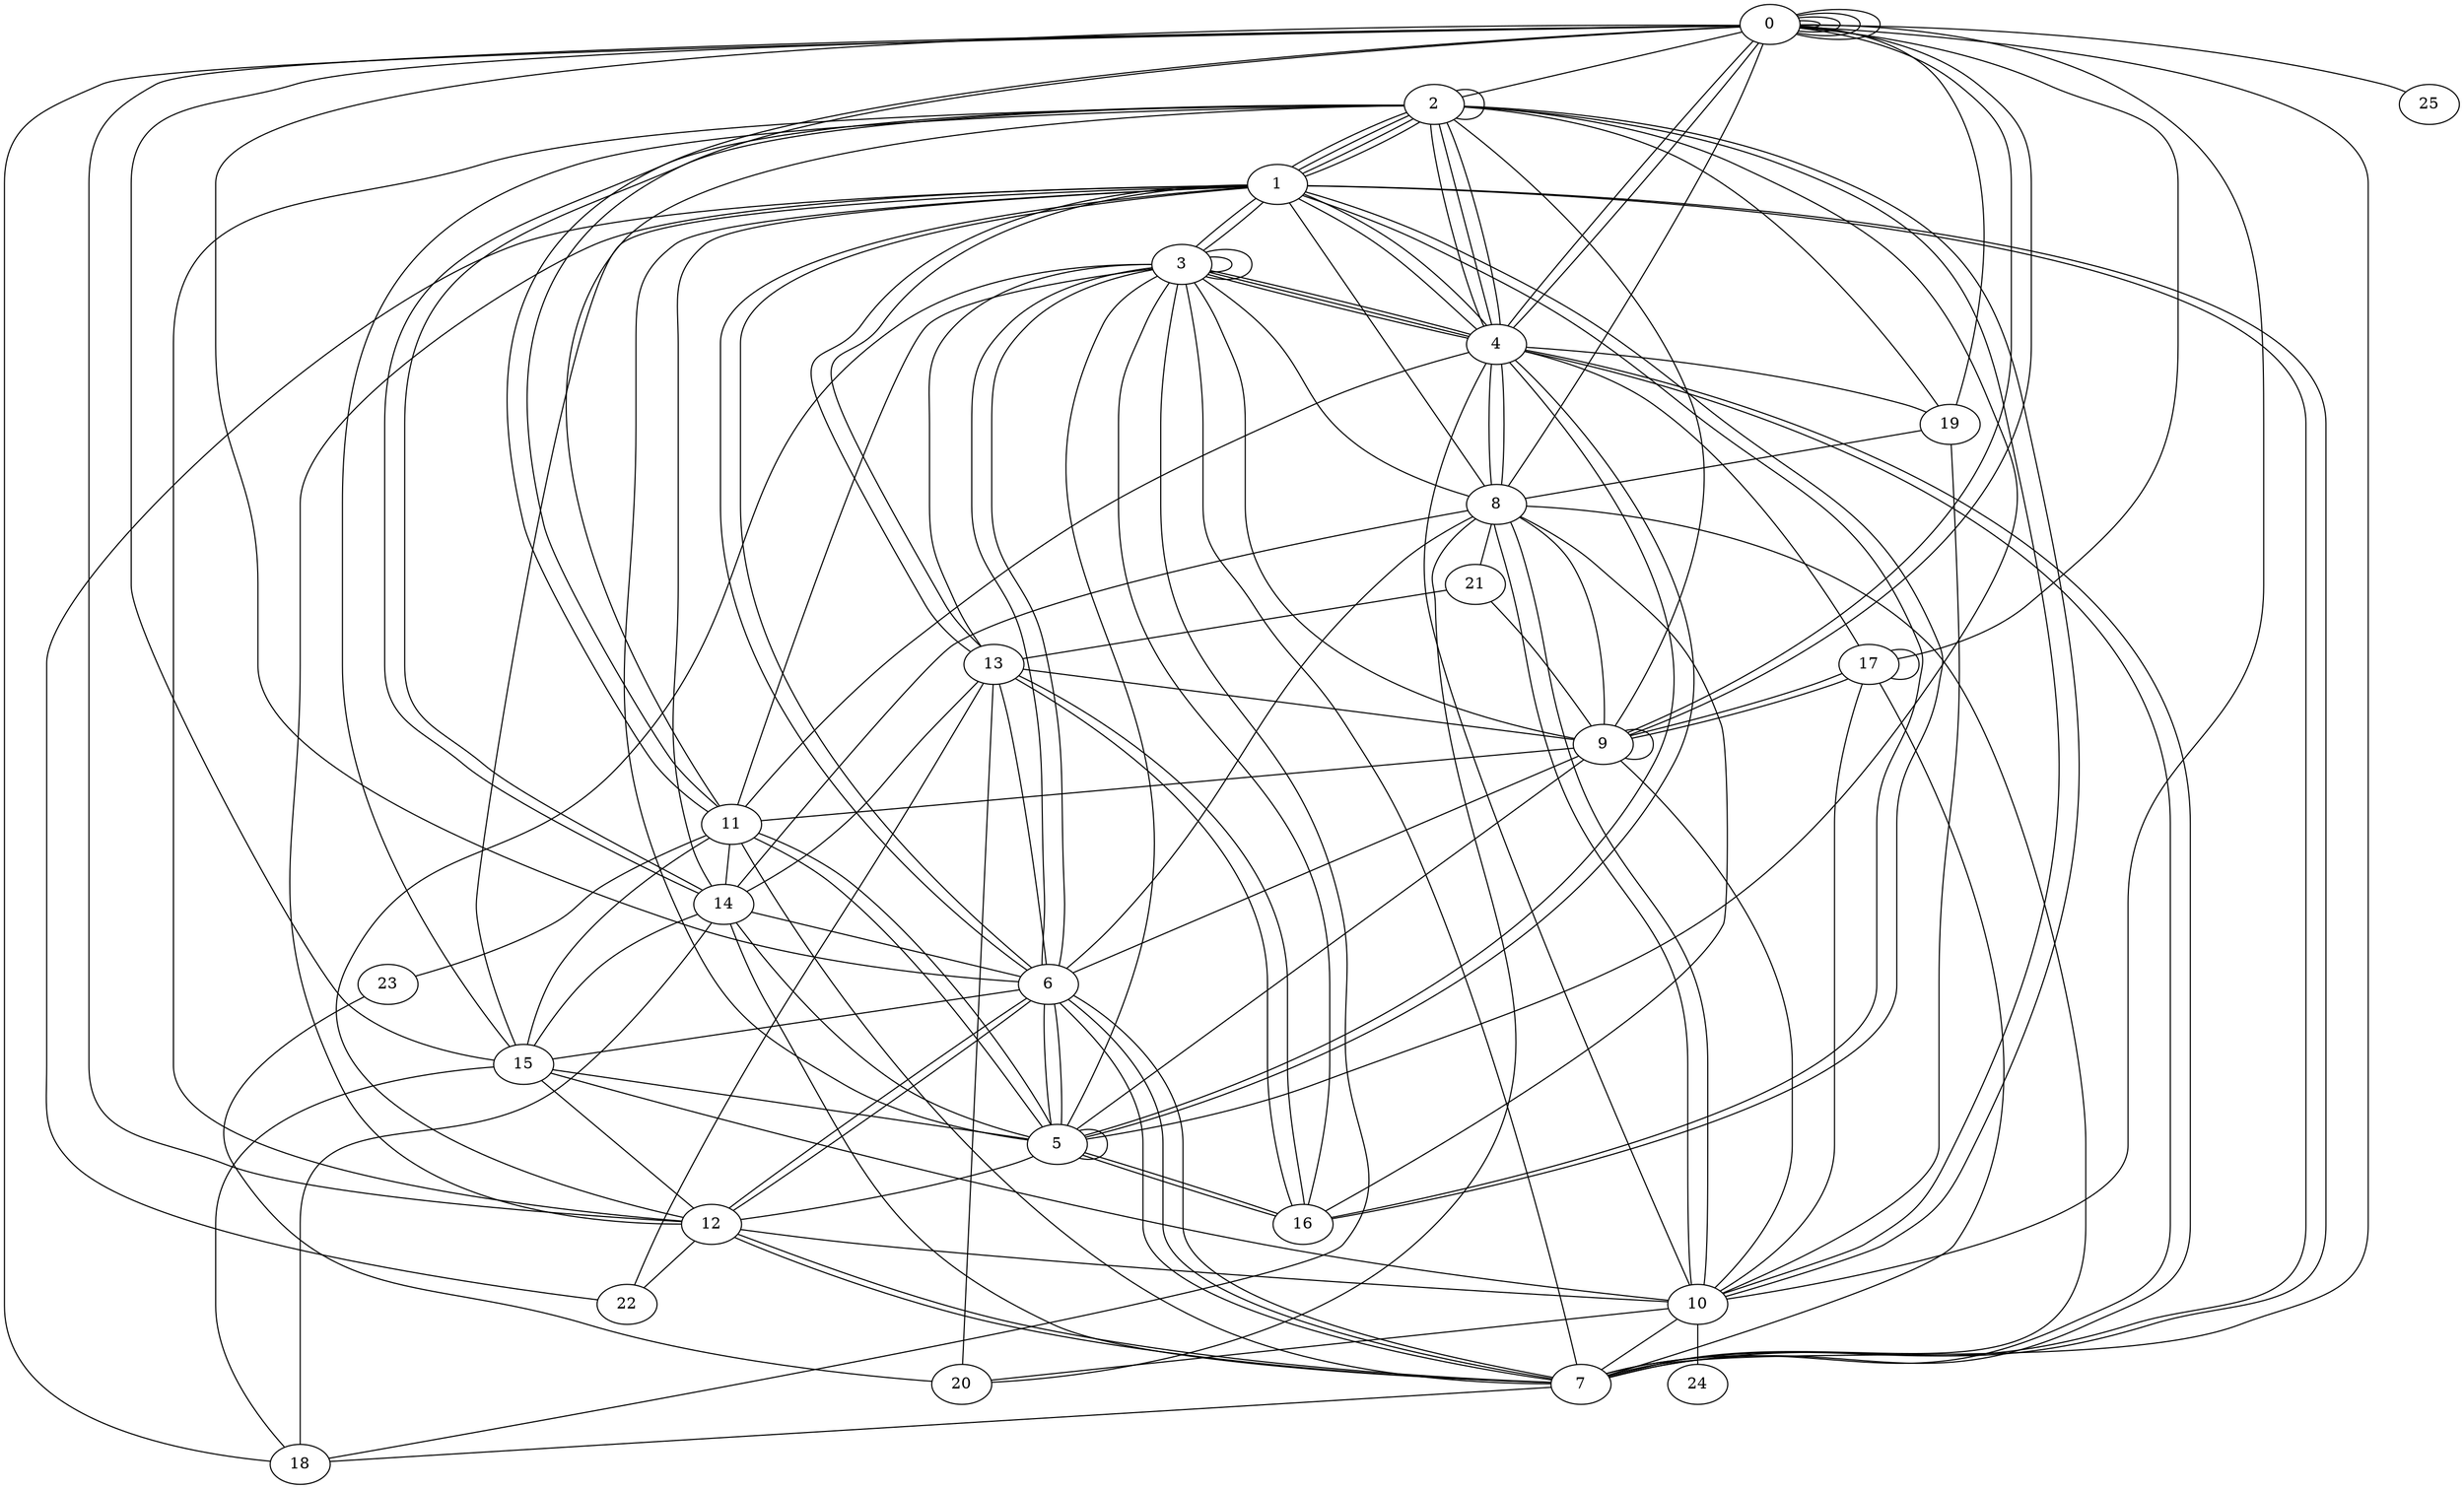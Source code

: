 graph G {
0;
1;
2;
3;
4;
5;
6;
7;
8;
9;
10;
11;
12;
13;
14;
15;
16;
17;
18;
19;
20;
21;
22;
23;
24;
25;
8--21 ;
2--12 ;
4--3 ;
16--5 ;
6--7 ;
7--3 ;
6--12 ;
2--5 ;
2--1 ;
11--2 ;
1--6 ;
1--6 ;
7--14 ;
5--3 ;
5--12 ;
12--6 ;
15--5 ;
8--0 ;
10--19 ;
17--9 ;
1--7 ;
16--3 ;
13--14 ;
11--0 ;
15--14 ;
5--16 ;
15--11 ;
18--14 ;
0--17 ;
8--7 ;
15--10 ;
6--9 ;
0--10 ;
15--2 ;
1--8 ;
8--14 ;
1--14 ;
13--22 ;
0--4 ;
10--7 ;
4--8 ;
9--10 ;
11--4 ;
12--3 ;
1--3 ;
15--12 ;
0--18 ;
0--6 ;
17--7 ;
3--3 ;
0--9 ;
7--12 ;
3--4 ;
16--8 ;
9--21 ;
1--4 ;
1--13 ;
13--9 ;
14--6 ;
5--6 ;
6--5 ;
8--6 ;
2--4 ;
4--7 ;
2--2 ;
4--5 ;
7--4 ;
11--14 ;
10--4 ;
6--13 ;
1--12 ;
3--6 ;
2--1 ;
15--0 ;
4--2 ;
9--3 ;
8--4 ;
4--3 ;
12--10 ;
10--20 ;
0--25 ;
22--1 ;
2--1 ;
5--5 ;
15--1 ;
6--7 ;
17--9 ;
0--2 ;
2--1 ;
9--11 ;
6--15 ;
12--7 ;
0--19 ;
2--14 ;
19--8 ;
11--0 ;
5--11 ;
17--17 ;
9--0 ;
0--0 ;
0--4 ;
9--5 ;
10--8 ;
1--5 ;
1--3 ;
3--3 ;
7--18 ;
21--13 ;
7--1 ;
1--16 ;
10--24 ;
10--2 ;
14--5 ;
11--23 ;
3--6 ;
4--17 ;
20--8 ;
13--16 ;
4--19 ;
13--3 ;
7--6 ;
16--13 ;
16--1 ;
9--2 ;
7--11 ;
10--8 ;
3--8 ;
20--13 ;
0--0 ;
0--0 ;
4--2 ;
18--3 ;
12--22 ;
0--0 ;
1--13 ;
17--10 ;
9--8 ;
11--3 ;
14--2 ;
7--0 ;
23--20 ;
9--9 ;
19--2 ;
4--1 ;
5--4 ;
12--0 ;
10--2 ;
15--18 ;
5--11 ;
}
